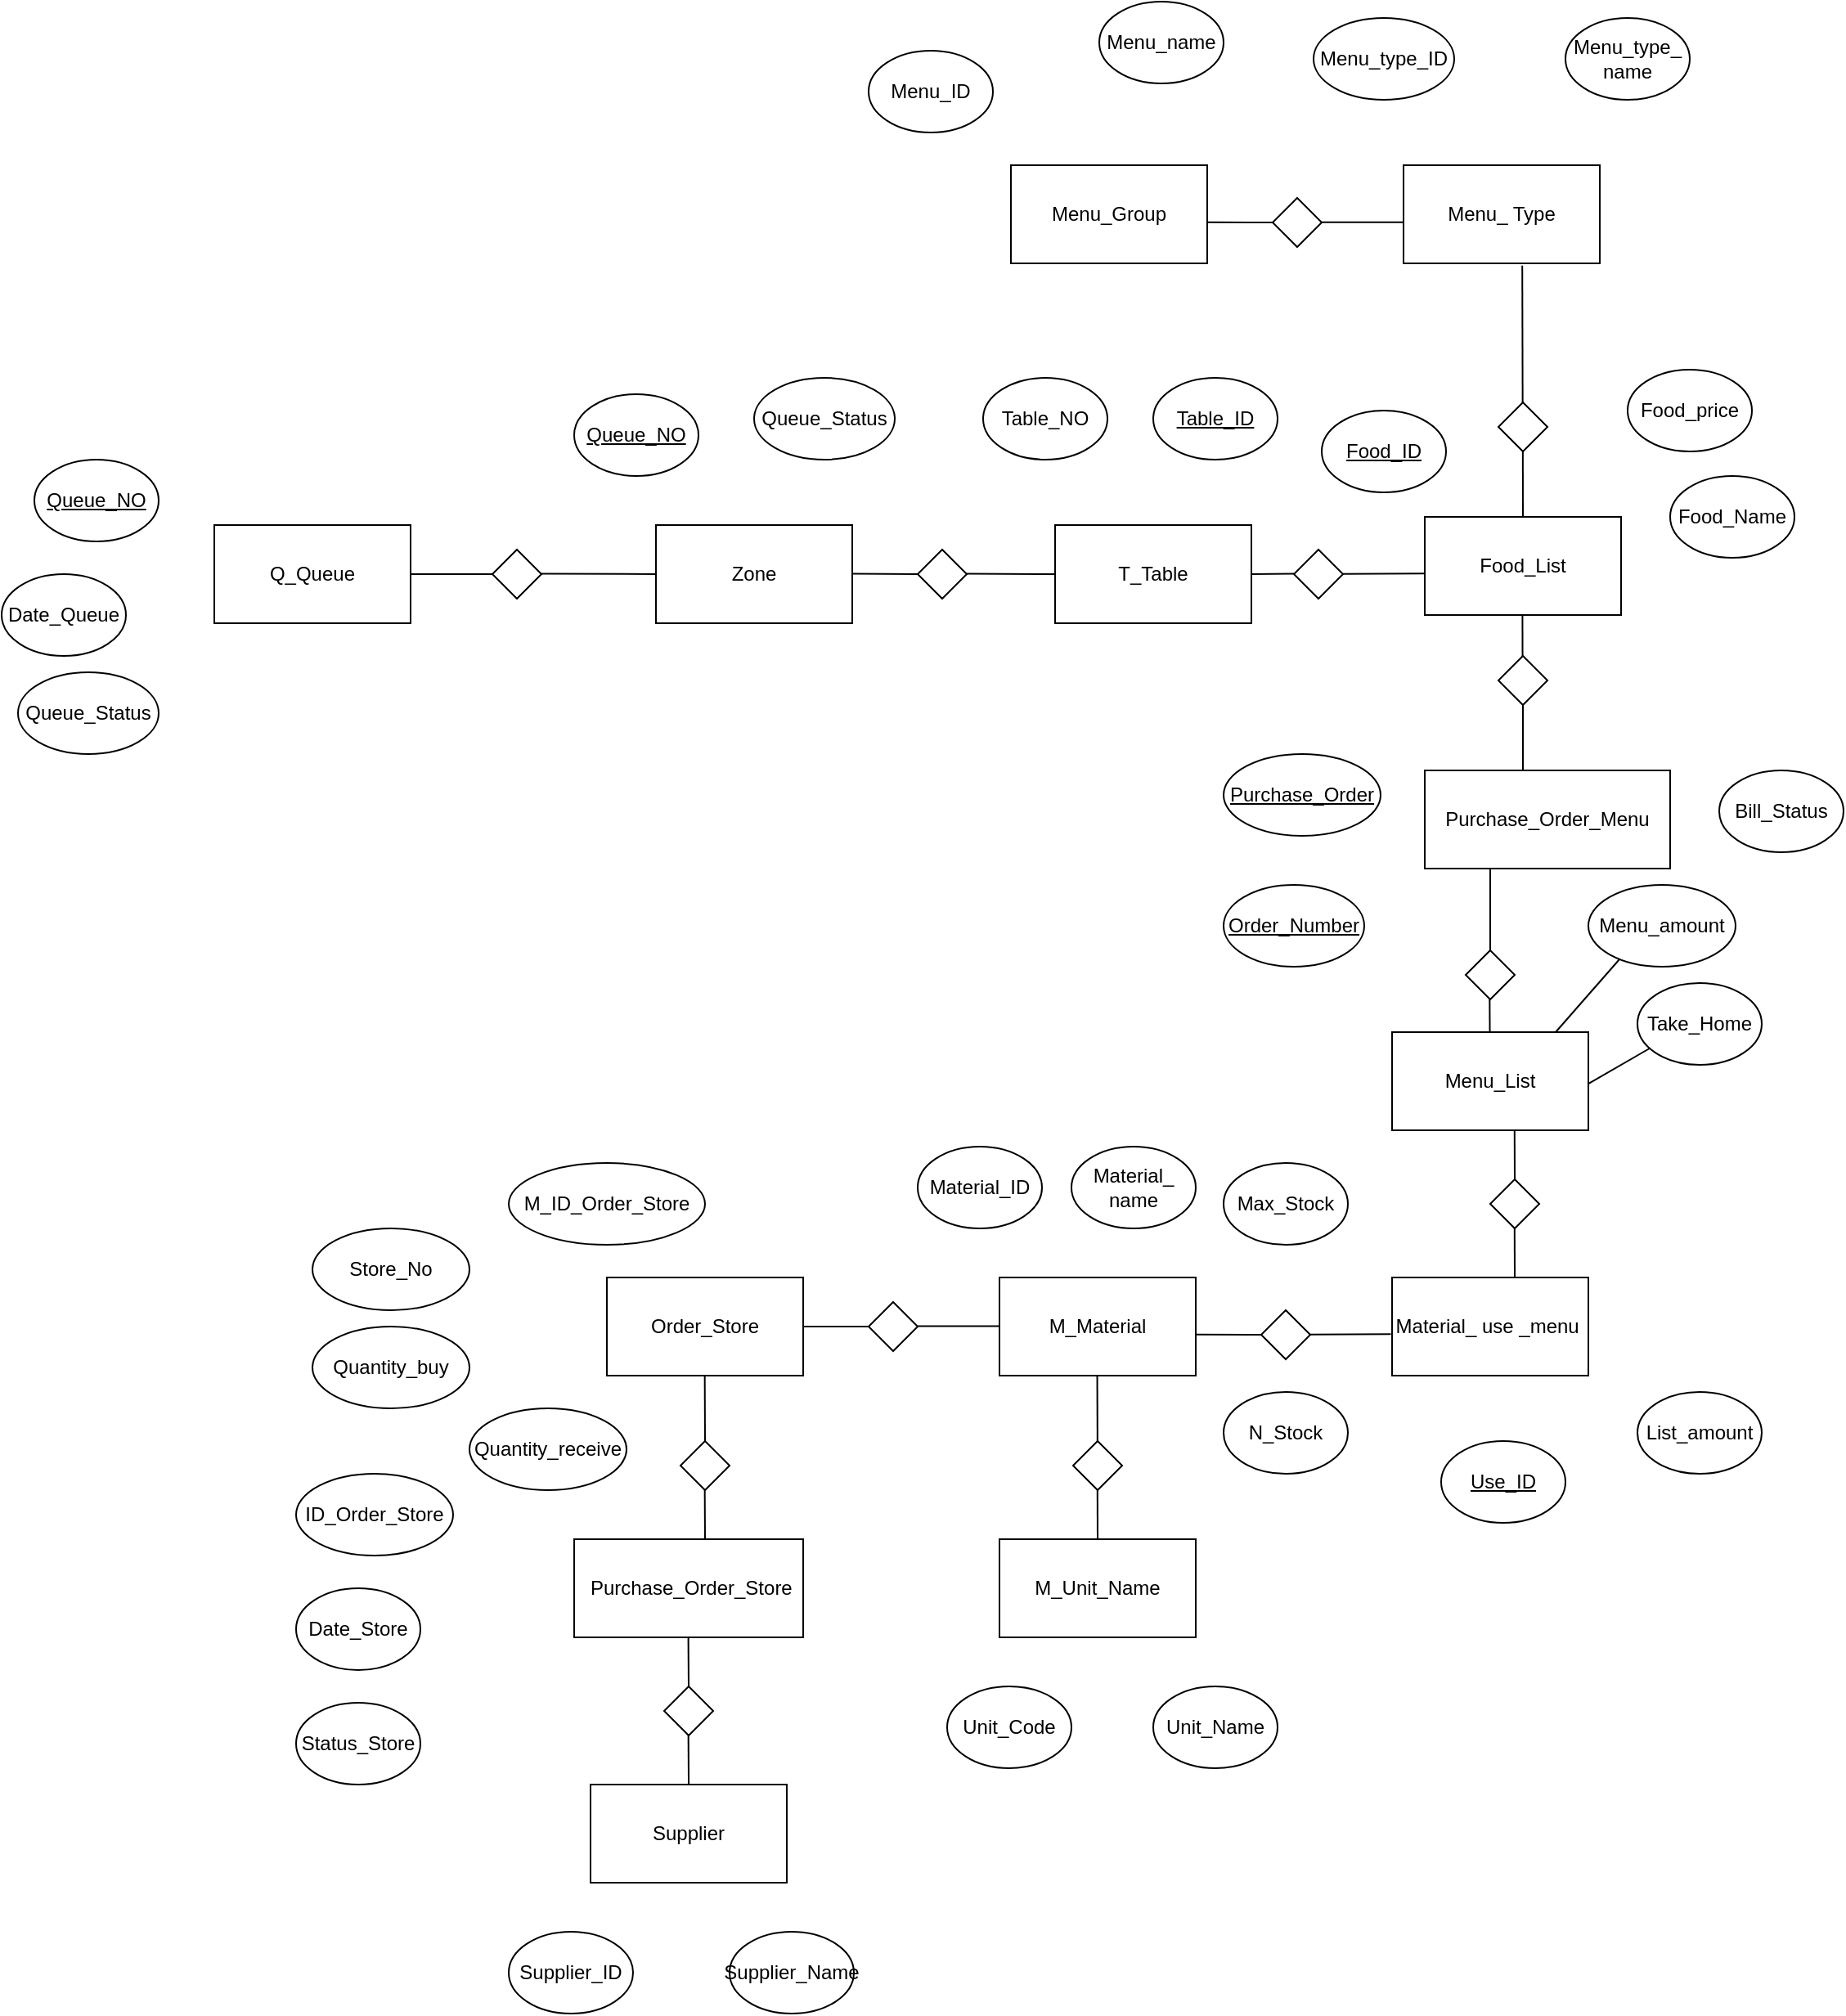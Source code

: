<mxfile version="24.0.7" type="github">
  <diagram name="หน้า-1" id="NC8CfdXMqsGIgtxX-ItK">
    <mxGraphModel dx="1857" dy="1632" grid="1" gridSize="10" guides="1" tooltips="1" connect="1" arrows="1" fold="1" page="1" pageScale="1" pageWidth="827" pageHeight="1169" math="0" shadow="0">
      <root>
        <mxCell id="0" />
        <mxCell id="1" parent="0" />
        <mxCell id="oNc5xV1l3uZRWg-EU25s-1" value="Q_Queue" style="rounded=0;whiteSpace=wrap;html=1;" parent="1" vertex="1">
          <mxGeometry x="-160" y="60" width="120" height="60" as="geometry" />
        </mxCell>
        <mxCell id="oNc5xV1l3uZRWg-EU25s-2" value="T_Table" style="rounded=0;whiteSpace=wrap;html=1;" parent="1" vertex="1">
          <mxGeometry x="354" y="60" width="120" height="60" as="geometry" />
        </mxCell>
        <mxCell id="oNc5xV1l3uZRWg-EU25s-3" value="Menu_List" style="rounded=0;whiteSpace=wrap;html=1;" parent="1" vertex="1">
          <mxGeometry x="560" y="370" width="120" height="60" as="geometry" />
        </mxCell>
        <mxCell id="oNc5xV1l3uZRWg-EU25s-4" value="Purchase_Order_Menu" style="rounded=0;whiteSpace=wrap;html=1;" parent="1" vertex="1">
          <mxGeometry x="580" y="210" width="150" height="60" as="geometry" />
        </mxCell>
        <mxCell id="oNc5xV1l3uZRWg-EU25s-5" value="Food_List" style="rounded=0;whiteSpace=wrap;html=1;" parent="1" vertex="1">
          <mxGeometry x="580" y="55" width="120" height="60" as="geometry" />
        </mxCell>
        <mxCell id="oNc5xV1l3uZRWg-EU25s-6" value="Material_ use _menu&amp;nbsp;" style="rounded=0;whiteSpace=wrap;html=1;" parent="1" vertex="1">
          <mxGeometry x="560" y="520" width="120" height="60" as="geometry" />
        </mxCell>
        <mxCell id="oNc5xV1l3uZRWg-EU25s-7" value="M_Material" style="rounded=0;whiteSpace=wrap;html=1;" parent="1" vertex="1">
          <mxGeometry x="320" y="520" width="120" height="60" as="geometry" />
        </mxCell>
        <mxCell id="oNc5xV1l3uZRWg-EU25s-8" value="Menu_ Type" style="rounded=0;whiteSpace=wrap;html=1;" parent="1" vertex="1">
          <mxGeometry x="567" y="-160" width="120" height="60" as="geometry" />
        </mxCell>
        <mxCell id="oNc5xV1l3uZRWg-EU25s-9" value="&amp;nbsp;Menu_Group&amp;nbsp;" style="rounded=0;whiteSpace=wrap;html=1;" parent="1" vertex="1">
          <mxGeometry x="327" y="-160" width="120" height="60" as="geometry" />
        </mxCell>
        <mxCell id="oNc5xV1l3uZRWg-EU25s-10" value="M_Unit_Name" style="rounded=0;whiteSpace=wrap;html=1;" parent="1" vertex="1">
          <mxGeometry x="320" y="680" width="120" height="60" as="geometry" />
        </mxCell>
        <mxCell id="oNc5xV1l3uZRWg-EU25s-11" value="Zone" style="rounded=0;whiteSpace=wrap;html=1;" parent="1" vertex="1">
          <mxGeometry x="110" y="60" width="120" height="60" as="geometry" />
        </mxCell>
        <mxCell id="oNc5xV1l3uZRWg-EU25s-12" value="Order_Store" style="rounded=0;whiteSpace=wrap;html=1;" parent="1" vertex="1">
          <mxGeometry x="80" y="520" width="120" height="60" as="geometry" />
        </mxCell>
        <mxCell id="oNc5xV1l3uZRWg-EU25s-13" value="&amp;nbsp;Purchase_Order_Store" style="rounded=0;whiteSpace=wrap;html=1;" parent="1" vertex="1">
          <mxGeometry x="60" y="680" width="140" height="60" as="geometry" />
        </mxCell>
        <mxCell id="oNc5xV1l3uZRWg-EU25s-14" value="Supplier" style="rounded=0;whiteSpace=wrap;html=1;" parent="1" vertex="1">
          <mxGeometry x="70" y="830" width="120" height="60" as="geometry" />
        </mxCell>
        <mxCell id="oNc5xV1l3uZRWg-EU25s-18" value="" style="rhombus;whiteSpace=wrap;html=1;" parent="1" vertex="1">
          <mxGeometry x="10" y="75" width="30" height="30" as="geometry" />
        </mxCell>
        <mxCell id="oNc5xV1l3uZRWg-EU25s-20" value="" style="endArrow=none;html=1;rounded=0;" parent="1" source="oNc5xV1l3uZRWg-EU25s-1" edge="1">
          <mxGeometry width="50" height="50" relative="1" as="geometry">
            <mxPoint x="-40" y="140" as="sourcePoint" />
            <mxPoint x="10" y="90" as="targetPoint" />
          </mxGeometry>
        </mxCell>
        <mxCell id="oNc5xV1l3uZRWg-EU25s-21" value="" style="endArrow=none;html=1;rounded=0;entryX=0;entryY=0.5;entryDx=0;entryDy=0;" parent="1" target="oNc5xV1l3uZRWg-EU25s-11" edge="1">
          <mxGeometry width="50" height="50" relative="1" as="geometry">
            <mxPoint x="40" y="89.76" as="sourcePoint" />
            <mxPoint x="90" y="89.76" as="targetPoint" />
          </mxGeometry>
        </mxCell>
        <mxCell id="oNc5xV1l3uZRWg-EU25s-22" value="" style="rhombus;whiteSpace=wrap;html=1;" parent="1" vertex="1">
          <mxGeometry x="270" y="75" width="30" height="30" as="geometry" />
        </mxCell>
        <mxCell id="oNc5xV1l3uZRWg-EU25s-23" value="" style="endArrow=none;html=1;rounded=0;" parent="1" edge="1">
          <mxGeometry width="50" height="50" relative="1" as="geometry">
            <mxPoint x="230" y="89.76" as="sourcePoint" />
            <mxPoint x="270" y="90" as="targetPoint" />
          </mxGeometry>
        </mxCell>
        <mxCell id="oNc5xV1l3uZRWg-EU25s-24" value="" style="endArrow=none;html=1;rounded=0;entryX=0;entryY=0.5;entryDx=0;entryDy=0;" parent="1" target="oNc5xV1l3uZRWg-EU25s-2" edge="1">
          <mxGeometry width="50" height="50" relative="1" as="geometry">
            <mxPoint x="300" y="89.76" as="sourcePoint" />
            <mxPoint x="350" y="89.76" as="targetPoint" />
          </mxGeometry>
        </mxCell>
        <mxCell id="oNc5xV1l3uZRWg-EU25s-25" value="" style="rhombus;whiteSpace=wrap;html=1;" parent="1" vertex="1">
          <mxGeometry x="500" y="75" width="30" height="30" as="geometry" />
        </mxCell>
        <mxCell id="oNc5xV1l3uZRWg-EU25s-26" value="" style="endArrow=none;html=1;rounded=0;exitX=1;exitY=0.5;exitDx=0;exitDy=0;" parent="1" source="oNc5xV1l3uZRWg-EU25s-2" edge="1">
          <mxGeometry width="50" height="50" relative="1" as="geometry">
            <mxPoint x="480" y="90" as="sourcePoint" />
            <mxPoint x="500" y="89.76" as="targetPoint" />
          </mxGeometry>
        </mxCell>
        <mxCell id="oNc5xV1l3uZRWg-EU25s-30" value="" style="endArrow=none;html=1;rounded=0;exitX=0.4;exitY=0.003;exitDx=0;exitDy=0;exitPerimeter=0;" parent="1" source="oNc5xV1l3uZRWg-EU25s-4" target="oNc5xV1l3uZRWg-EU25s-36" edge="1">
          <mxGeometry width="50" height="50" relative="1" as="geometry">
            <mxPoint x="1109.92" y="230" as="sourcePoint" />
            <mxPoint x="1109.92" y="210" as="targetPoint" />
          </mxGeometry>
        </mxCell>
        <mxCell id="oNc5xV1l3uZRWg-EU25s-31" value="" style="rhombus;whiteSpace=wrap;html=1;" parent="1" vertex="1">
          <mxGeometry x="625" y="-15" width="30" height="30" as="geometry" />
        </mxCell>
        <mxCell id="oNc5xV1l3uZRWg-EU25s-33" value="" style="endArrow=none;html=1;rounded=0;exitX=0.4;exitY=0.003;exitDx=0;exitDy=0;exitPerimeter=0;" parent="1" edge="1">
          <mxGeometry width="50" height="50" relative="1" as="geometry">
            <mxPoint x="639.79" y="145" as="sourcePoint" />
            <mxPoint x="639.71" y="115" as="targetPoint" />
          </mxGeometry>
        </mxCell>
        <mxCell id="oNc5xV1l3uZRWg-EU25s-34" value="" style="endArrow=none;html=1;rounded=0;exitX=0.5;exitY=0;exitDx=0;exitDy=0;" parent="1" source="oNc5xV1l3uZRWg-EU25s-5" edge="1">
          <mxGeometry width="50" height="50" relative="1" as="geometry">
            <mxPoint x="640.01" y="45" as="sourcePoint" />
            <mxPoint x="639.93" y="15" as="targetPoint" />
          </mxGeometry>
        </mxCell>
        <mxCell id="oNc5xV1l3uZRWg-EU25s-36" value="" style="rhombus;whiteSpace=wrap;html=1;" parent="1" vertex="1">
          <mxGeometry x="625" y="140" width="30" height="30" as="geometry" />
        </mxCell>
        <mxCell id="oNc5xV1l3uZRWg-EU25s-37" value="" style="rhombus;whiteSpace=wrap;html=1;" parent="1" vertex="1">
          <mxGeometry x="487" y="-140" width="30" height="30" as="geometry" />
        </mxCell>
        <mxCell id="oNc5xV1l3uZRWg-EU25s-38" value="" style="rhombus;whiteSpace=wrap;html=1;" parent="1" vertex="1">
          <mxGeometry x="480" y="540" width="30" height="30" as="geometry" />
        </mxCell>
        <mxCell id="oNc5xV1l3uZRWg-EU25s-39" value="" style="rhombus;whiteSpace=wrap;html=1;" parent="1" vertex="1">
          <mxGeometry x="240" y="535" width="30" height="30" as="geometry" />
        </mxCell>
        <mxCell id="oNc5xV1l3uZRWg-EU25s-40" value="" style="rhombus;whiteSpace=wrap;html=1;" parent="1" vertex="1">
          <mxGeometry x="365" y="620" width="30" height="30" as="geometry" />
        </mxCell>
        <mxCell id="oNc5xV1l3uZRWg-EU25s-41" value="" style="rhombus;whiteSpace=wrap;html=1;" parent="1" vertex="1">
          <mxGeometry x="125" y="620" width="30" height="30" as="geometry" />
        </mxCell>
        <mxCell id="oNc5xV1l3uZRWg-EU25s-42" value="" style="rhombus;whiteSpace=wrap;html=1;" parent="1" vertex="1">
          <mxGeometry x="115" y="770" width="30" height="30" as="geometry" />
        </mxCell>
        <mxCell id="oNc5xV1l3uZRWg-EU25s-45" value="" style="endArrow=none;html=1;rounded=0;exitX=0.5;exitY=0;exitDx=0;exitDy=0;" parent="1" edge="1">
          <mxGeometry width="50" height="50" relative="1" as="geometry">
            <mxPoint x="379.93" y="620" as="sourcePoint" />
            <mxPoint x="379.76" y="580" as="targetPoint" />
          </mxGeometry>
        </mxCell>
        <mxCell id="oNc5xV1l3uZRWg-EU25s-46" value="" style="endArrow=none;html=1;rounded=0;" parent="1" edge="1">
          <mxGeometry width="50" height="50" relative="1" as="geometry">
            <mxPoint x="380" y="680" as="sourcePoint" />
            <mxPoint x="379.9" y="650" as="targetPoint" />
          </mxGeometry>
        </mxCell>
        <mxCell id="oNc5xV1l3uZRWg-EU25s-47" value="" style="endArrow=none;html=1;rounded=0;exitX=0.5;exitY=0;exitDx=0;exitDy=0;" parent="1" edge="1">
          <mxGeometry width="50" height="50" relative="1" as="geometry">
            <mxPoint x="140.0" y="620" as="sourcePoint" />
            <mxPoint x="139.83" y="580" as="targetPoint" />
          </mxGeometry>
        </mxCell>
        <mxCell id="oNc5xV1l3uZRWg-EU25s-48" value="" style="endArrow=none;html=1;rounded=0;" parent="1" edge="1">
          <mxGeometry width="50" height="50" relative="1" as="geometry">
            <mxPoint x="140" y="680" as="sourcePoint" />
            <mxPoint x="139.83" y="650" as="targetPoint" />
          </mxGeometry>
        </mxCell>
        <mxCell id="oNc5xV1l3uZRWg-EU25s-49" value="" style="endArrow=none;html=1;rounded=0;" parent="1" edge="1">
          <mxGeometry width="50" height="50" relative="1" as="geometry">
            <mxPoint x="130" y="770" as="sourcePoint" />
            <mxPoint x="129.8" y="740" as="targetPoint" />
          </mxGeometry>
        </mxCell>
        <mxCell id="oNc5xV1l3uZRWg-EU25s-50" value="" style="endArrow=none;html=1;rounded=0;" parent="1" edge="1">
          <mxGeometry width="50" height="50" relative="1" as="geometry">
            <mxPoint x="130.03" y="830" as="sourcePoint" />
            <mxPoint x="129.83" y="800" as="targetPoint" />
          </mxGeometry>
        </mxCell>
        <mxCell id="oNc5xV1l3uZRWg-EU25s-51" value="" style="endArrow=none;html=1;rounded=0;entryX=-0.003;entryY=0.578;entryDx=0;entryDy=0;entryPerimeter=0;" parent="1" target="oNc5xV1l3uZRWg-EU25s-5" edge="1">
          <mxGeometry width="50" height="50" relative="1" as="geometry">
            <mxPoint x="530" y="89.88" as="sourcePoint" />
            <mxPoint x="584" y="90.12" as="targetPoint" />
          </mxGeometry>
        </mxCell>
        <mxCell id="oNc5xV1l3uZRWg-EU25s-53" value="" style="endArrow=none;html=1;rounded=0;entryX=0;entryY=0.582;entryDx=0;entryDy=0;entryPerimeter=0;" parent="1" target="oNc5xV1l3uZRWg-EU25s-8" edge="1">
          <mxGeometry width="50" height="50" relative="1" as="geometry">
            <mxPoint x="517" y="-125.1" as="sourcePoint" />
            <mxPoint x="557" y="-125" as="targetPoint" />
          </mxGeometry>
        </mxCell>
        <mxCell id="oNc5xV1l3uZRWg-EU25s-54" value="" style="endArrow=none;html=1;rounded=0;" parent="1" edge="1">
          <mxGeometry width="50" height="50" relative="1" as="geometry">
            <mxPoint x="447" y="-125.1" as="sourcePoint" />
            <mxPoint x="487" y="-125" as="targetPoint" />
          </mxGeometry>
        </mxCell>
        <mxCell id="oNc5xV1l3uZRWg-EU25s-55" value="" style="endArrow=none;html=1;rounded=0;entryX=0;entryY=0.582;entryDx=0;entryDy=0;entryPerimeter=0;" parent="1" edge="1">
          <mxGeometry width="50" height="50" relative="1" as="geometry">
            <mxPoint x="270" y="549.71" as="sourcePoint" />
            <mxPoint x="320" y="549.81" as="targetPoint" />
          </mxGeometry>
        </mxCell>
        <mxCell id="oNc5xV1l3uZRWg-EU25s-56" value="" style="endArrow=none;html=1;rounded=0;entryX=0;entryY=0.582;entryDx=0;entryDy=0;entryPerimeter=0;" parent="1" edge="1">
          <mxGeometry width="50" height="50" relative="1" as="geometry">
            <mxPoint x="200" y="550" as="sourcePoint" />
            <mxPoint x="240" y="550" as="targetPoint" />
          </mxGeometry>
        </mxCell>
        <mxCell id="oNc5xV1l3uZRWg-EU25s-57" value="" style="endArrow=none;html=1;rounded=0;" parent="1" edge="1">
          <mxGeometry width="50" height="50" relative="1" as="geometry">
            <mxPoint x="440" y="554.9" as="sourcePoint" />
            <mxPoint x="480" y="555" as="targetPoint" />
          </mxGeometry>
        </mxCell>
        <mxCell id="oNc5xV1l3uZRWg-EU25s-58" value="" style="endArrow=none;html=1;rounded=0;entryX=-0.006;entryY=0.578;entryDx=0;entryDy=0;entryPerimeter=0;" parent="1" target="oNc5xV1l3uZRWg-EU25s-6" edge="1">
          <mxGeometry width="50" height="50" relative="1" as="geometry">
            <mxPoint x="510" y="554.9" as="sourcePoint" />
            <mxPoint x="550" y="555" as="targetPoint" />
          </mxGeometry>
        </mxCell>
        <mxCell id="oNc5xV1l3uZRWg-EU25s-60" value="Material_&lt;div&gt;name&lt;/div&gt;" style="ellipse;whiteSpace=wrap;html=1;" parent="1" vertex="1">
          <mxGeometry x="364" y="440" width="76" height="50" as="geometry" />
        </mxCell>
        <mxCell id="oNc5xV1l3uZRWg-EU25s-62" value="Material_ID" style="ellipse;whiteSpace=wrap;html=1;" parent="1" vertex="1">
          <mxGeometry x="270" y="440" width="76" height="50" as="geometry" />
        </mxCell>
        <mxCell id="oNc5xV1l3uZRWg-EU25s-63" value="Max_Stock" style="ellipse;whiteSpace=wrap;html=1;" parent="1" vertex="1">
          <mxGeometry x="457" y="450" width="76" height="50" as="geometry" />
        </mxCell>
        <mxCell id="oNc5xV1l3uZRWg-EU25s-64" value="N_Stock" style="ellipse;whiteSpace=wrap;html=1;" parent="1" vertex="1">
          <mxGeometry x="457" y="590" width="76" height="50" as="geometry" />
        </mxCell>
        <mxCell id="oNc5xV1l3uZRWg-EU25s-66" value="Unit_Code" style="ellipse;whiteSpace=wrap;html=1;" parent="1" vertex="1">
          <mxGeometry x="288" y="770" width="76" height="50" as="geometry" />
        </mxCell>
        <mxCell id="oNc5xV1l3uZRWg-EU25s-67" value="Unit_Name" style="ellipse;whiteSpace=wrap;html=1;" parent="1" vertex="1">
          <mxGeometry x="414" y="770" width="76" height="50" as="geometry" />
        </mxCell>
        <mxCell id="oNc5xV1l3uZRWg-EU25s-68" value="Supplier_ID" style="ellipse;whiteSpace=wrap;html=1;" parent="1" vertex="1">
          <mxGeometry x="20" y="920" width="76" height="50" as="geometry" />
        </mxCell>
        <mxCell id="oNc5xV1l3uZRWg-EU25s-69" value="Supplier_Name" style="ellipse;whiteSpace=wrap;html=1;" parent="1" vertex="1">
          <mxGeometry x="155" y="920" width="76" height="50" as="geometry" />
        </mxCell>
        <mxCell id="oNc5xV1l3uZRWg-EU25s-70" value="ID_Order_Store" style="ellipse;whiteSpace=wrap;html=1;" parent="1" vertex="1">
          <mxGeometry x="-110" y="640" width="96" height="50" as="geometry" />
        </mxCell>
        <mxCell id="oNc5xV1l3uZRWg-EU25s-71" value="Date_Store" style="ellipse;whiteSpace=wrap;html=1;" parent="1" vertex="1">
          <mxGeometry x="-110" y="710" width="76" height="50" as="geometry" />
        </mxCell>
        <mxCell id="oNc5xV1l3uZRWg-EU25s-72" value="Status_Store" style="ellipse;whiteSpace=wrap;html=1;" parent="1" vertex="1">
          <mxGeometry x="-110" y="780" width="76" height="50" as="geometry" />
        </mxCell>
        <mxCell id="oNc5xV1l3uZRWg-EU25s-73" value="M_ID_Order_Store" style="ellipse;whiteSpace=wrap;html=1;" parent="1" vertex="1">
          <mxGeometry x="20" y="450" width="120" height="50" as="geometry" />
        </mxCell>
        <mxCell id="oNc5xV1l3uZRWg-EU25s-74" value="Store_No" style="ellipse;whiteSpace=wrap;html=1;" parent="1" vertex="1">
          <mxGeometry x="-100" y="490" width="96" height="50" as="geometry" />
        </mxCell>
        <mxCell id="oNc5xV1l3uZRWg-EU25s-75" value="Quantity_buy" style="ellipse;whiteSpace=wrap;html=1;" parent="1" vertex="1">
          <mxGeometry x="-100" y="550" width="96" height="50" as="geometry" />
        </mxCell>
        <mxCell id="oNc5xV1l3uZRWg-EU25s-76" value="Quantity_receive" style="ellipse;whiteSpace=wrap;html=1;" parent="1" vertex="1">
          <mxGeometry x="-4" y="600" width="96" height="50" as="geometry" />
        </mxCell>
        <mxCell id="oNc5xV1l3uZRWg-EU25s-77" value="Menu_ID" style="ellipse;whiteSpace=wrap;html=1;" parent="1" vertex="1">
          <mxGeometry x="240" y="-230" width="76" height="50" as="geometry" />
        </mxCell>
        <mxCell id="oNc5xV1l3uZRWg-EU25s-78" value="Menu_name" style="ellipse;whiteSpace=wrap;html=1;" parent="1" vertex="1">
          <mxGeometry x="381" y="-260" width="76" height="50" as="geometry" />
        </mxCell>
        <mxCell id="oNc5xV1l3uZRWg-EU25s-79" value="Menu_type_&lt;div&gt;name&lt;/div&gt;" style="ellipse;whiteSpace=wrap;html=1;" parent="1" vertex="1">
          <mxGeometry x="666" y="-250" width="76" height="50" as="geometry" />
        </mxCell>
        <mxCell id="oNc5xV1l3uZRWg-EU25s-81" value="Menu_type_ID" style="ellipse;whiteSpace=wrap;html=1;" parent="1" vertex="1">
          <mxGeometry x="512" y="-250" width="86" height="50" as="geometry" />
        </mxCell>
        <mxCell id="oNc5xV1l3uZRWg-EU25s-82" value="&lt;u&gt;Food_ID&lt;/u&gt;" style="ellipse;whiteSpace=wrap;html=1;" parent="1" vertex="1">
          <mxGeometry x="517" y="-10" width="76" height="50" as="geometry" />
        </mxCell>
        <mxCell id="oNc5xV1l3uZRWg-EU25s-83" value="Food_Name" style="ellipse;whiteSpace=wrap;html=1;" parent="1" vertex="1">
          <mxGeometry x="730" y="30" width="76" height="50" as="geometry" />
        </mxCell>
        <mxCell id="oNc5xV1l3uZRWg-EU25s-84" value="Food_price" style="ellipse;whiteSpace=wrap;html=1;" parent="1" vertex="1">
          <mxGeometry x="704" y="-35" width="76" height="50" as="geometry" />
        </mxCell>
        <mxCell id="oNc5xV1l3uZRWg-EU25s-85" value="&lt;u&gt;Use_ID&lt;/u&gt;" style="ellipse;whiteSpace=wrap;html=1;" parent="1" vertex="1">
          <mxGeometry x="590" y="620" width="76" height="50" as="geometry" />
        </mxCell>
        <mxCell id="oNc5xV1l3uZRWg-EU25s-86" value="List_amount" style="ellipse;whiteSpace=wrap;html=1;" parent="1" vertex="1">
          <mxGeometry x="710" y="590" width="76" height="50" as="geometry" />
        </mxCell>
        <mxCell id="oNc5xV1l3uZRWg-EU25s-87" value="Queue_Status" style="ellipse;whiteSpace=wrap;html=1;" parent="1" vertex="1">
          <mxGeometry x="-280" y="150" width="86" height="50" as="geometry" />
        </mxCell>
        <mxCell id="oNc5xV1l3uZRWg-EU25s-88" value="Date_Queue" style="ellipse;whiteSpace=wrap;html=1;" parent="1" vertex="1">
          <mxGeometry x="-290" y="90" width="76" height="50" as="geometry" />
        </mxCell>
        <mxCell id="oNc5xV1l3uZRWg-EU25s-89" value="&lt;u&gt;Queue_NO&lt;/u&gt;" style="ellipse;whiteSpace=wrap;html=1;" parent="1" vertex="1">
          <mxGeometry x="-270" y="20" width="76" height="50" as="geometry" />
        </mxCell>
        <mxCell id="oNc5xV1l3uZRWg-EU25s-90" value="&lt;u&gt;Queue_NO&lt;/u&gt;" style="ellipse;whiteSpace=wrap;html=1;" parent="1" vertex="1">
          <mxGeometry x="60" y="-20" width="76" height="50" as="geometry" />
        </mxCell>
        <mxCell id="oNc5xV1l3uZRWg-EU25s-91" value="Queue_Status" style="ellipse;whiteSpace=wrap;html=1;" parent="1" vertex="1">
          <mxGeometry x="170" y="-30" width="86" height="50" as="geometry" />
        </mxCell>
        <mxCell id="oNc5xV1l3uZRWg-EU25s-92" value="Table_NO" style="ellipse;whiteSpace=wrap;html=1;" parent="1" vertex="1">
          <mxGeometry x="310" y="-30" width="76" height="50" as="geometry" />
        </mxCell>
        <mxCell id="oNc5xV1l3uZRWg-EU25s-93" value="&lt;u&gt;Table_ID&lt;/u&gt;" style="ellipse;whiteSpace=wrap;html=1;" parent="1" vertex="1">
          <mxGeometry x="414" y="-30" width="76" height="50" as="geometry" />
        </mxCell>
        <mxCell id="oNc5xV1l3uZRWg-EU25s-94" value="Bill_Status" style="ellipse;whiteSpace=wrap;html=1;" parent="1" vertex="1">
          <mxGeometry x="760" y="210" width="76" height="50" as="geometry" />
        </mxCell>
        <mxCell id="oNc5xV1l3uZRWg-EU25s-95" value="&lt;u&gt;Purchase_Order&lt;/u&gt;" style="ellipse;whiteSpace=wrap;html=1;" parent="1" vertex="1">
          <mxGeometry x="457" y="200" width="96" height="50" as="geometry" />
        </mxCell>
        <mxCell id="oNc5xV1l3uZRWg-EU25s-96" value="&lt;u&gt;Order_Number&lt;/u&gt;" style="ellipse;whiteSpace=wrap;html=1;" parent="1" vertex="1">
          <mxGeometry x="457" y="280" width="86" height="50" as="geometry" />
        </mxCell>
        <mxCell id="oNc5xV1l3uZRWg-EU25s-97" value="Menu_amount" style="ellipse;whiteSpace=wrap;html=1;" parent="1" vertex="1">
          <mxGeometry x="680" y="280" width="90" height="50" as="geometry" />
        </mxCell>
        <mxCell id="oNc5xV1l3uZRWg-EU25s-98" value="Take_Home" style="ellipse;whiteSpace=wrap;html=1;" parent="1" vertex="1">
          <mxGeometry x="710" y="340" width="76" height="50" as="geometry" />
        </mxCell>
        <mxCell id="oNc5xV1l3uZRWg-EU25s-100" value="" style="endArrow=none;html=1;rounded=0;exitX=0.5;exitY=0;exitDx=0;exitDy=0;entryX=0.605;entryY=1.022;entryDx=0;entryDy=0;entryPerimeter=0;" parent="1" target="oNc5xV1l3uZRWg-EU25s-8" edge="1">
          <mxGeometry width="50" height="50" relative="1" as="geometry">
            <mxPoint x="639.83" y="-15" as="sourcePoint" />
            <mxPoint x="639.66" y="-55" as="targetPoint" />
          </mxGeometry>
        </mxCell>
        <mxCell id="oNc5xV1l3uZRWg-EU25s-101" value="" style="rhombus;whiteSpace=wrap;html=1;" parent="1" vertex="1">
          <mxGeometry x="605" y="320" width="30" height="30" as="geometry" />
        </mxCell>
        <mxCell id="oNc5xV1l3uZRWg-EU25s-102" value="" style="endArrow=none;html=1;rounded=0;" parent="1" edge="1">
          <mxGeometry width="50" height="50" relative="1" as="geometry">
            <mxPoint x="620" y="320" as="sourcePoint" />
            <mxPoint x="620" y="270" as="targetPoint" />
          </mxGeometry>
        </mxCell>
        <mxCell id="oNc5xV1l3uZRWg-EU25s-103" value="" style="endArrow=none;html=1;rounded=0;" parent="1" edge="1">
          <mxGeometry width="50" height="50" relative="1" as="geometry">
            <mxPoint x="619.78" y="370" as="sourcePoint" />
            <mxPoint x="619.66" y="350" as="targetPoint" />
          </mxGeometry>
        </mxCell>
        <mxCell id="oNc5xV1l3uZRWg-EU25s-104" value="" style="rhombus;whiteSpace=wrap;html=1;" parent="1" vertex="1">
          <mxGeometry x="620" y="460" width="30" height="30" as="geometry" />
        </mxCell>
        <mxCell id="oNc5xV1l3uZRWg-EU25s-105" value="" style="endArrow=none;html=1;rounded=0;exitX=0.5;exitY=0;exitDx=0;exitDy=0;" parent="1" source="oNc5xV1l3uZRWg-EU25s-104" edge="1">
          <mxGeometry width="50" height="50" relative="1" as="geometry">
            <mxPoint x="635.01" y="450" as="sourcePoint" />
            <mxPoint x="634.89" y="430" as="targetPoint" />
          </mxGeometry>
        </mxCell>
        <mxCell id="oNc5xV1l3uZRWg-EU25s-106" value="" style="endArrow=none;html=1;rounded=0;exitX=0.5;exitY=0;exitDx=0;exitDy=0;" parent="1" edge="1">
          <mxGeometry width="50" height="50" relative="1" as="geometry">
            <mxPoint x="635.01" y="520" as="sourcePoint" />
            <mxPoint x="634.9" y="490" as="targetPoint" />
          </mxGeometry>
        </mxCell>
        <mxCell id="oNc5xV1l3uZRWg-EU25s-107" value="" style="endArrow=none;html=1;rounded=0;entryX=0.211;entryY=0.91;entryDx=0;entryDy=0;entryPerimeter=0;" parent="1" target="oNc5xV1l3uZRWg-EU25s-97" edge="1">
          <mxGeometry width="50" height="50" relative="1" as="geometry">
            <mxPoint x="660" y="370" as="sourcePoint" />
            <mxPoint x="710" y="320" as="targetPoint" />
          </mxGeometry>
        </mxCell>
        <mxCell id="BAjjqtdPfAsm28QJEfqi-1" value="" style="endArrow=none;html=1;rounded=0;exitX=1.022;exitY=0.527;exitDx=0;exitDy=0;exitPerimeter=0;" edge="1" parent="1">
          <mxGeometry width="50" height="50" relative="1" as="geometry">
            <mxPoint x="680.0" y="401.62" as="sourcePoint" />
            <mxPoint x="717.36" y="380" as="targetPoint" />
          </mxGeometry>
        </mxCell>
      </root>
    </mxGraphModel>
  </diagram>
</mxfile>

